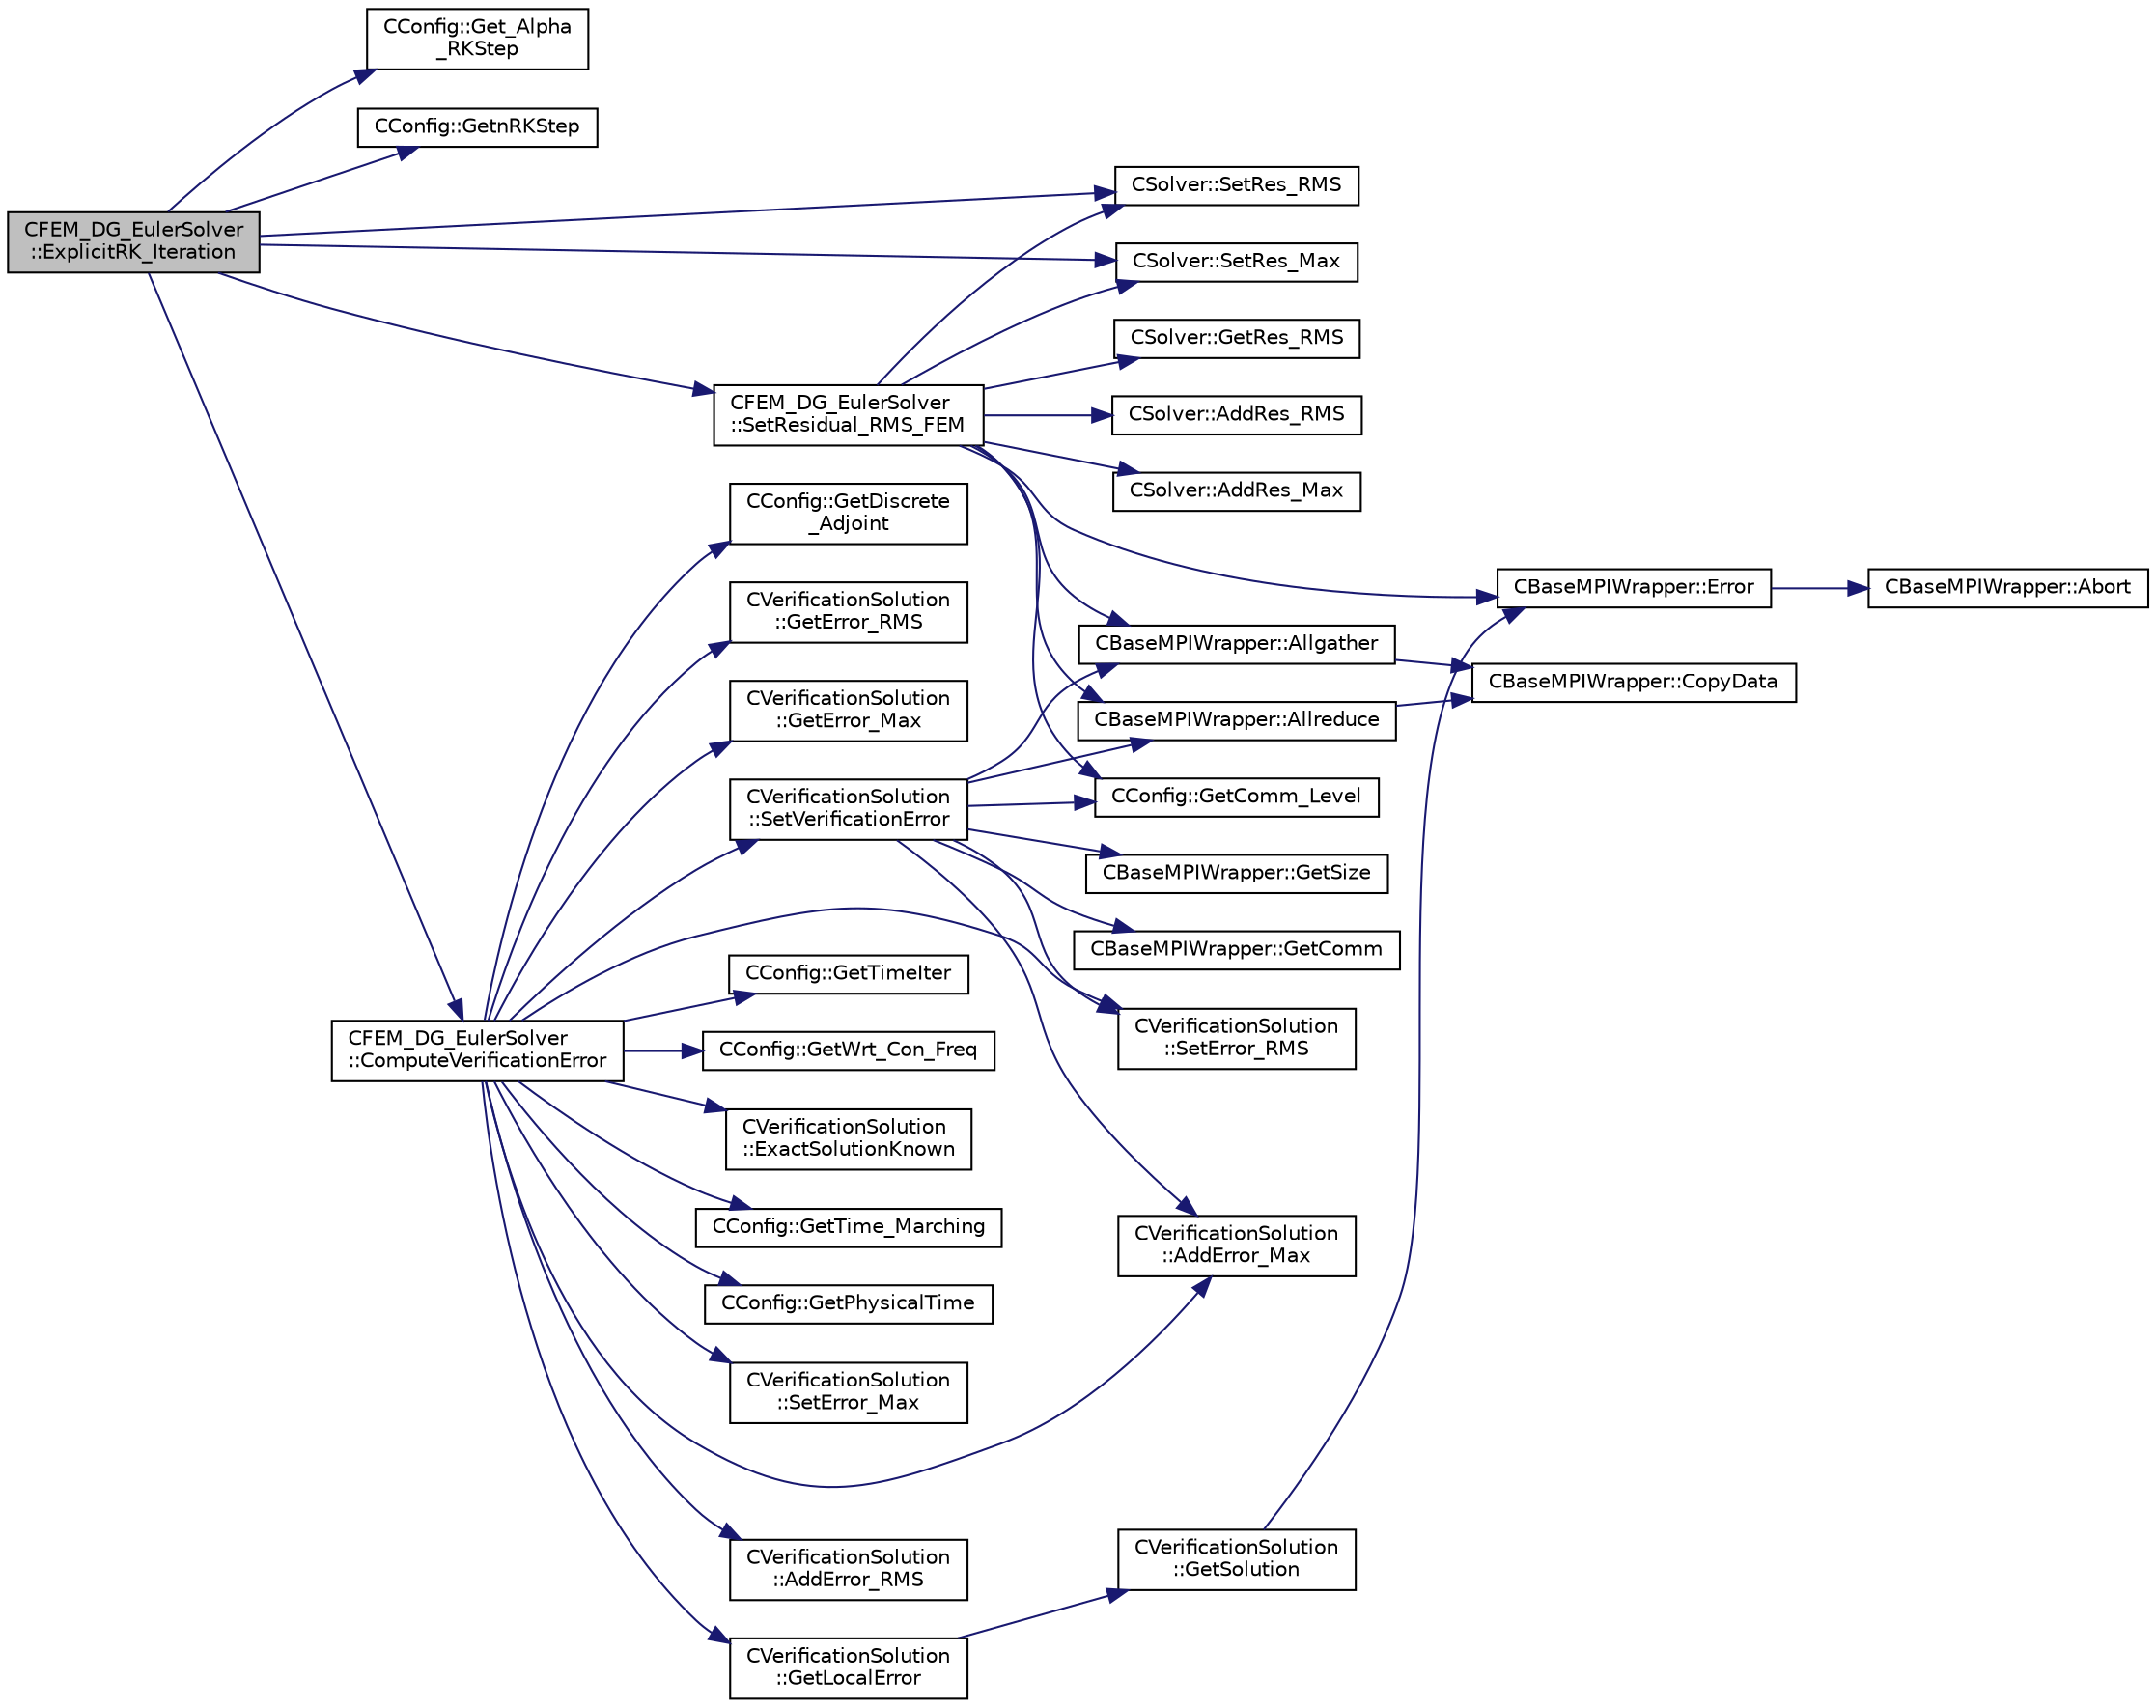 digraph "CFEM_DG_EulerSolver::ExplicitRK_Iteration"
{
  edge [fontname="Helvetica",fontsize="10",labelfontname="Helvetica",labelfontsize="10"];
  node [fontname="Helvetica",fontsize="10",shape=record];
  rankdir="LR";
  Node1074 [label="CFEM_DG_EulerSolver\l::ExplicitRK_Iteration",height=0.2,width=0.4,color="black", fillcolor="grey75", style="filled", fontcolor="black"];
  Node1074 -> Node1075 [color="midnightblue",fontsize="10",style="solid",fontname="Helvetica"];
  Node1075 [label="CConfig::Get_Alpha\l_RKStep",height=0.2,width=0.4,color="black", fillcolor="white", style="filled",URL="$class_c_config.html#a62305792633c8d0cb5ccd564d126fc0a",tooltip="Get the alpha (convective) coefficients for the Runge-Kutta integration scheme. "];
  Node1074 -> Node1076 [color="midnightblue",fontsize="10",style="solid",fontname="Helvetica"];
  Node1076 [label="CConfig::GetnRKStep",height=0.2,width=0.4,color="black", fillcolor="white", style="filled",URL="$class_c_config.html#ab3fc57386d5b28f678f79b49aed96e5b",tooltip="Get the number of Runge-Kutta steps. "];
  Node1074 -> Node1077 [color="midnightblue",fontsize="10",style="solid",fontname="Helvetica"];
  Node1077 [label="CSolver::SetRes_RMS",height=0.2,width=0.4,color="black", fillcolor="white", style="filled",URL="$class_c_solver.html#a6b74eb7a8bc01a4997c9844598f39d2f",tooltip="Set the maximal residual, this is useful for the convergence history. "];
  Node1074 -> Node1078 [color="midnightblue",fontsize="10",style="solid",fontname="Helvetica"];
  Node1078 [label="CSolver::SetRes_Max",height=0.2,width=0.4,color="black", fillcolor="white", style="filled",URL="$class_c_solver.html#adf14c8391575b286636b04e66f0b5ca7",tooltip="Set the maximal residual, this is useful for the convergence history. "];
  Node1074 -> Node1079 [color="midnightblue",fontsize="10",style="solid",fontname="Helvetica"];
  Node1079 [label="CFEM_DG_EulerSolver\l::SetResidual_RMS_FEM",height=0.2,width=0.4,color="black", fillcolor="white", style="filled",URL="$class_c_f_e_m___d_g___euler_solver.html#a34550ee1621eeabc419e7ddb64c0b52e",tooltip="Update the solution using the classical fourth-order Runge-Kutta scheme. "];
  Node1079 -> Node1077 [color="midnightblue",fontsize="10",style="solid",fontname="Helvetica"];
  Node1079 -> Node1078 [color="midnightblue",fontsize="10",style="solid",fontname="Helvetica"];
  Node1079 -> Node1080 [color="midnightblue",fontsize="10",style="solid",fontname="Helvetica"];
  Node1080 [label="CSolver::AddRes_RMS",height=0.2,width=0.4,color="black", fillcolor="white", style="filled",URL="$class_c_solver.html#a41bc448daf37985882cb2cf27ab1ffd4",tooltip="Adds the maximal residual, this is useful for the convergence history. "];
  Node1079 -> Node1081 [color="midnightblue",fontsize="10",style="solid",fontname="Helvetica"];
  Node1081 [label="CSolver::AddRes_Max",height=0.2,width=0.4,color="black", fillcolor="white", style="filled",URL="$class_c_solver.html#a8068067ba1b56173c95d4799bfb48d9e",tooltip="Adds the maximal residual, this is useful for the convergence history. "];
  Node1079 -> Node1082 [color="midnightblue",fontsize="10",style="solid",fontname="Helvetica"];
  Node1082 [label="CConfig::GetComm_Level",height=0.2,width=0.4,color="black", fillcolor="white", style="filled",URL="$class_c_config.html#ab71278d2692ca5217674036650b02923",tooltip="Get the level of MPI communications to be performed. "];
  Node1079 -> Node1083 [color="midnightblue",fontsize="10",style="solid",fontname="Helvetica"];
  Node1083 [label="CBaseMPIWrapper::Allreduce",height=0.2,width=0.4,color="black", fillcolor="white", style="filled",URL="$class_c_base_m_p_i_wrapper.html#a637b6fd917a8ca91ce748ba88e0d66b6"];
  Node1083 -> Node1084 [color="midnightblue",fontsize="10",style="solid",fontname="Helvetica"];
  Node1084 [label="CBaseMPIWrapper::CopyData",height=0.2,width=0.4,color="black", fillcolor="white", style="filled",URL="$class_c_base_m_p_i_wrapper.html#a4725cc1dd65b161b483e812a538a5e36"];
  Node1079 -> Node1085 [color="midnightblue",fontsize="10",style="solid",fontname="Helvetica"];
  Node1085 [label="CBaseMPIWrapper::Error",height=0.2,width=0.4,color="black", fillcolor="white", style="filled",URL="$class_c_base_m_p_i_wrapper.html#a04457c47629bda56704e6a8804833eeb"];
  Node1085 -> Node1086 [color="midnightblue",fontsize="10",style="solid",fontname="Helvetica"];
  Node1086 [label="CBaseMPIWrapper::Abort",height=0.2,width=0.4,color="black", fillcolor="white", style="filled",URL="$class_c_base_m_p_i_wrapper.html#a21ef5681e2acb532d345e9bab173ef07"];
  Node1079 -> Node1087 [color="midnightblue",fontsize="10",style="solid",fontname="Helvetica"];
  Node1087 [label="CBaseMPIWrapper::Allgather",height=0.2,width=0.4,color="black", fillcolor="white", style="filled",URL="$class_c_base_m_p_i_wrapper.html#a55195abbb7206e08a4933fa53cd41923"];
  Node1087 -> Node1084 [color="midnightblue",fontsize="10",style="solid",fontname="Helvetica"];
  Node1079 -> Node1088 [color="midnightblue",fontsize="10",style="solid",fontname="Helvetica"];
  Node1088 [label="CSolver::GetRes_RMS",height=0.2,width=0.4,color="black", fillcolor="white", style="filled",URL="$class_c_solver.html#a1c24b55e0849f7f6ba2f62d15d7e4f8e",tooltip="Get the maximal residual, this is useful for the convergence history. "];
  Node1074 -> Node1089 [color="midnightblue",fontsize="10",style="solid",fontname="Helvetica"];
  Node1089 [label="CFEM_DG_EulerSolver\l::ComputeVerificationError",height=0.2,width=0.4,color="black", fillcolor="white", style="filled",URL="$class_c_f_e_m___d_g___euler_solver.html#a2a94a8ade876c40822b65e81719d4331",tooltip="Compute the global error measures (L2, Linf) for verification cases. "];
  Node1089 -> Node1090 [color="midnightblue",fontsize="10",style="solid",fontname="Helvetica"];
  Node1090 [label="CConfig::GetTimeIter",height=0.2,width=0.4,color="black", fillcolor="white", style="filled",URL="$class_c_config.html#aa659f28a1d71b0924944a9fb248e3d6e",tooltip="Get the current time iteration number. "];
  Node1089 -> Node1091 [color="midnightblue",fontsize="10",style="solid",fontname="Helvetica"];
  Node1091 [label="CConfig::GetWrt_Con_Freq",height=0.2,width=0.4,color="black", fillcolor="white", style="filled",URL="$class_c_config.html#a15f8a3cf1d3f71851b21d9e0146fa9e2",tooltip="Get the frequency for writing the convergence file. "];
  Node1089 -> Node1092 [color="midnightblue",fontsize="10",style="solid",fontname="Helvetica"];
  Node1092 [label="CVerificationSolution\l::ExactSolutionKnown",height=0.2,width=0.4,color="black", fillcolor="white", style="filled",URL="$class_c_verification_solution.html#a18422152fdd1e0250706192082049cae",tooltip="Whether or not the exact solution is known for this verification solution. "];
  Node1089 -> Node1093 [color="midnightblue",fontsize="10",style="solid",fontname="Helvetica"];
  Node1093 [label="CConfig::GetTime_Marching",height=0.2,width=0.4,color="black", fillcolor="white", style="filled",URL="$class_c_config.html#a864d499ce740184803607801c47abda7",tooltip="Provides information about the time integration, and change the write in the output files information..."];
  Node1089 -> Node1094 [color="midnightblue",fontsize="10",style="solid",fontname="Helvetica"];
  Node1094 [label="CConfig::GetPhysicalTime",height=0.2,width=0.4,color="black", fillcolor="white", style="filled",URL="$class_c_config.html#a4d6b8796bf9552840a48d50c3b0d19b6",tooltip="Get the current physical time. "];
  Node1089 -> Node1095 [color="midnightblue",fontsize="10",style="solid",fontname="Helvetica"];
  Node1095 [label="CVerificationSolution\l::SetError_RMS",height=0.2,width=0.4,color="black", fillcolor="white", style="filled",URL="$class_c_verification_solution.html#afcba935bd5dfc0e5c8bd252b27db85ab",tooltip="Set the global RMS error for verification cases. "];
  Node1089 -> Node1096 [color="midnightblue",fontsize="10",style="solid",fontname="Helvetica"];
  Node1096 [label="CVerificationSolution\l::SetError_Max",height=0.2,width=0.4,color="black", fillcolor="white", style="filled",URL="$class_c_verification_solution.html#a8484d5418569b1c807fd8a8f16570b39",tooltip="Set the global maximum error for verification cases. "];
  Node1089 -> Node1097 [color="midnightblue",fontsize="10",style="solid",fontname="Helvetica"];
  Node1097 [label="CVerificationSolution\l::GetLocalError",height=0.2,width=0.4,color="black", fillcolor="white", style="filled",URL="$class_c_verification_solution.html#a4205ed3d3f553967190f1a6450062f17",tooltip="Get the local error defined as the local solution minus the verification solution. "];
  Node1097 -> Node1098 [color="midnightblue",fontsize="10",style="solid",fontname="Helvetica"];
  Node1098 [label="CVerificationSolution\l::GetSolution",height=0.2,width=0.4,color="black", fillcolor="white", style="filled",URL="$class_c_verification_solution.html#ab164e273b6f703a9a3439db2dcd82c2d",tooltip="Get the exact solution at the current position and time. "];
  Node1098 -> Node1085 [color="midnightblue",fontsize="10",style="solid",fontname="Helvetica"];
  Node1089 -> Node1099 [color="midnightblue",fontsize="10",style="solid",fontname="Helvetica"];
  Node1099 [label="CVerificationSolution\l::AddError_RMS",height=0.2,width=0.4,color="black", fillcolor="white", style="filled",URL="$class_c_verification_solution.html#a275d10faa1fca4b4b61c9688f1d50b93",tooltip="Increments the global RMS error for verification cases. "];
  Node1089 -> Node1100 [color="midnightblue",fontsize="10",style="solid",fontname="Helvetica"];
  Node1100 [label="CVerificationSolution\l::AddError_Max",height=0.2,width=0.4,color="black", fillcolor="white", style="filled",URL="$class_c_verification_solution.html#a7af4b53308d1bc7eeddeb51e4f6a707d",tooltip="Increment the global maximum error for verification cases. "];
  Node1089 -> Node1101 [color="midnightblue",fontsize="10",style="solid",fontname="Helvetica"];
  Node1101 [label="CVerificationSolution\l::SetVerificationError",height=0.2,width=0.4,color="black", fillcolor="white", style="filled",URL="$class_c_verification_solution.html#a467e0ccdb07f223326549273ddeb9fa9",tooltip="Calculate the global error metrics for verification cases. "];
  Node1101 -> Node1082 [color="midnightblue",fontsize="10",style="solid",fontname="Helvetica"];
  Node1101 -> Node1102 [color="midnightblue",fontsize="10",style="solid",fontname="Helvetica"];
  Node1102 [label="CBaseMPIWrapper::GetSize",height=0.2,width=0.4,color="black", fillcolor="white", style="filled",URL="$class_c_base_m_p_i_wrapper.html#a1e80850252f6e4bfc8cd5275d6e3a615"];
  Node1101 -> Node1103 [color="midnightblue",fontsize="10",style="solid",fontname="Helvetica"];
  Node1103 [label="CBaseMPIWrapper::GetComm",height=0.2,width=0.4,color="black", fillcolor="white", style="filled",URL="$class_c_base_m_p_i_wrapper.html#adabb0218048bd2523476ca570ab84579"];
  Node1101 -> Node1083 [color="midnightblue",fontsize="10",style="solid",fontname="Helvetica"];
  Node1101 -> Node1095 [color="midnightblue",fontsize="10",style="solid",fontname="Helvetica"];
  Node1101 -> Node1087 [color="midnightblue",fontsize="10",style="solid",fontname="Helvetica"];
  Node1101 -> Node1100 [color="midnightblue",fontsize="10",style="solid",fontname="Helvetica"];
  Node1089 -> Node1104 [color="midnightblue",fontsize="10",style="solid",fontname="Helvetica"];
  Node1104 [label="CConfig::GetDiscrete\l_Adjoint",height=0.2,width=0.4,color="black", fillcolor="white", style="filled",URL="$class_c_config.html#abe9f117dab934d76e518a9e8e40b142a",tooltip="Get the indicator whether we are solving an discrete adjoint problem. "];
  Node1089 -> Node1105 [color="midnightblue",fontsize="10",style="solid",fontname="Helvetica"];
  Node1105 [label="CVerificationSolution\l::GetError_RMS",height=0.2,width=0.4,color="black", fillcolor="white", style="filled",URL="$class_c_verification_solution.html#ac2b596c35d55ff69b0b02f309aaf55ac",tooltip="Get the global RMS error for verification cases. "];
  Node1089 -> Node1106 [color="midnightblue",fontsize="10",style="solid",fontname="Helvetica"];
  Node1106 [label="CVerificationSolution\l::GetError_Max",height=0.2,width=0.4,color="black", fillcolor="white", style="filled",URL="$class_c_verification_solution.html#a38ad5333799d4c4fcde6fbe30b1d489a",tooltip="Get the global maximum error for verification cases. "];
}
